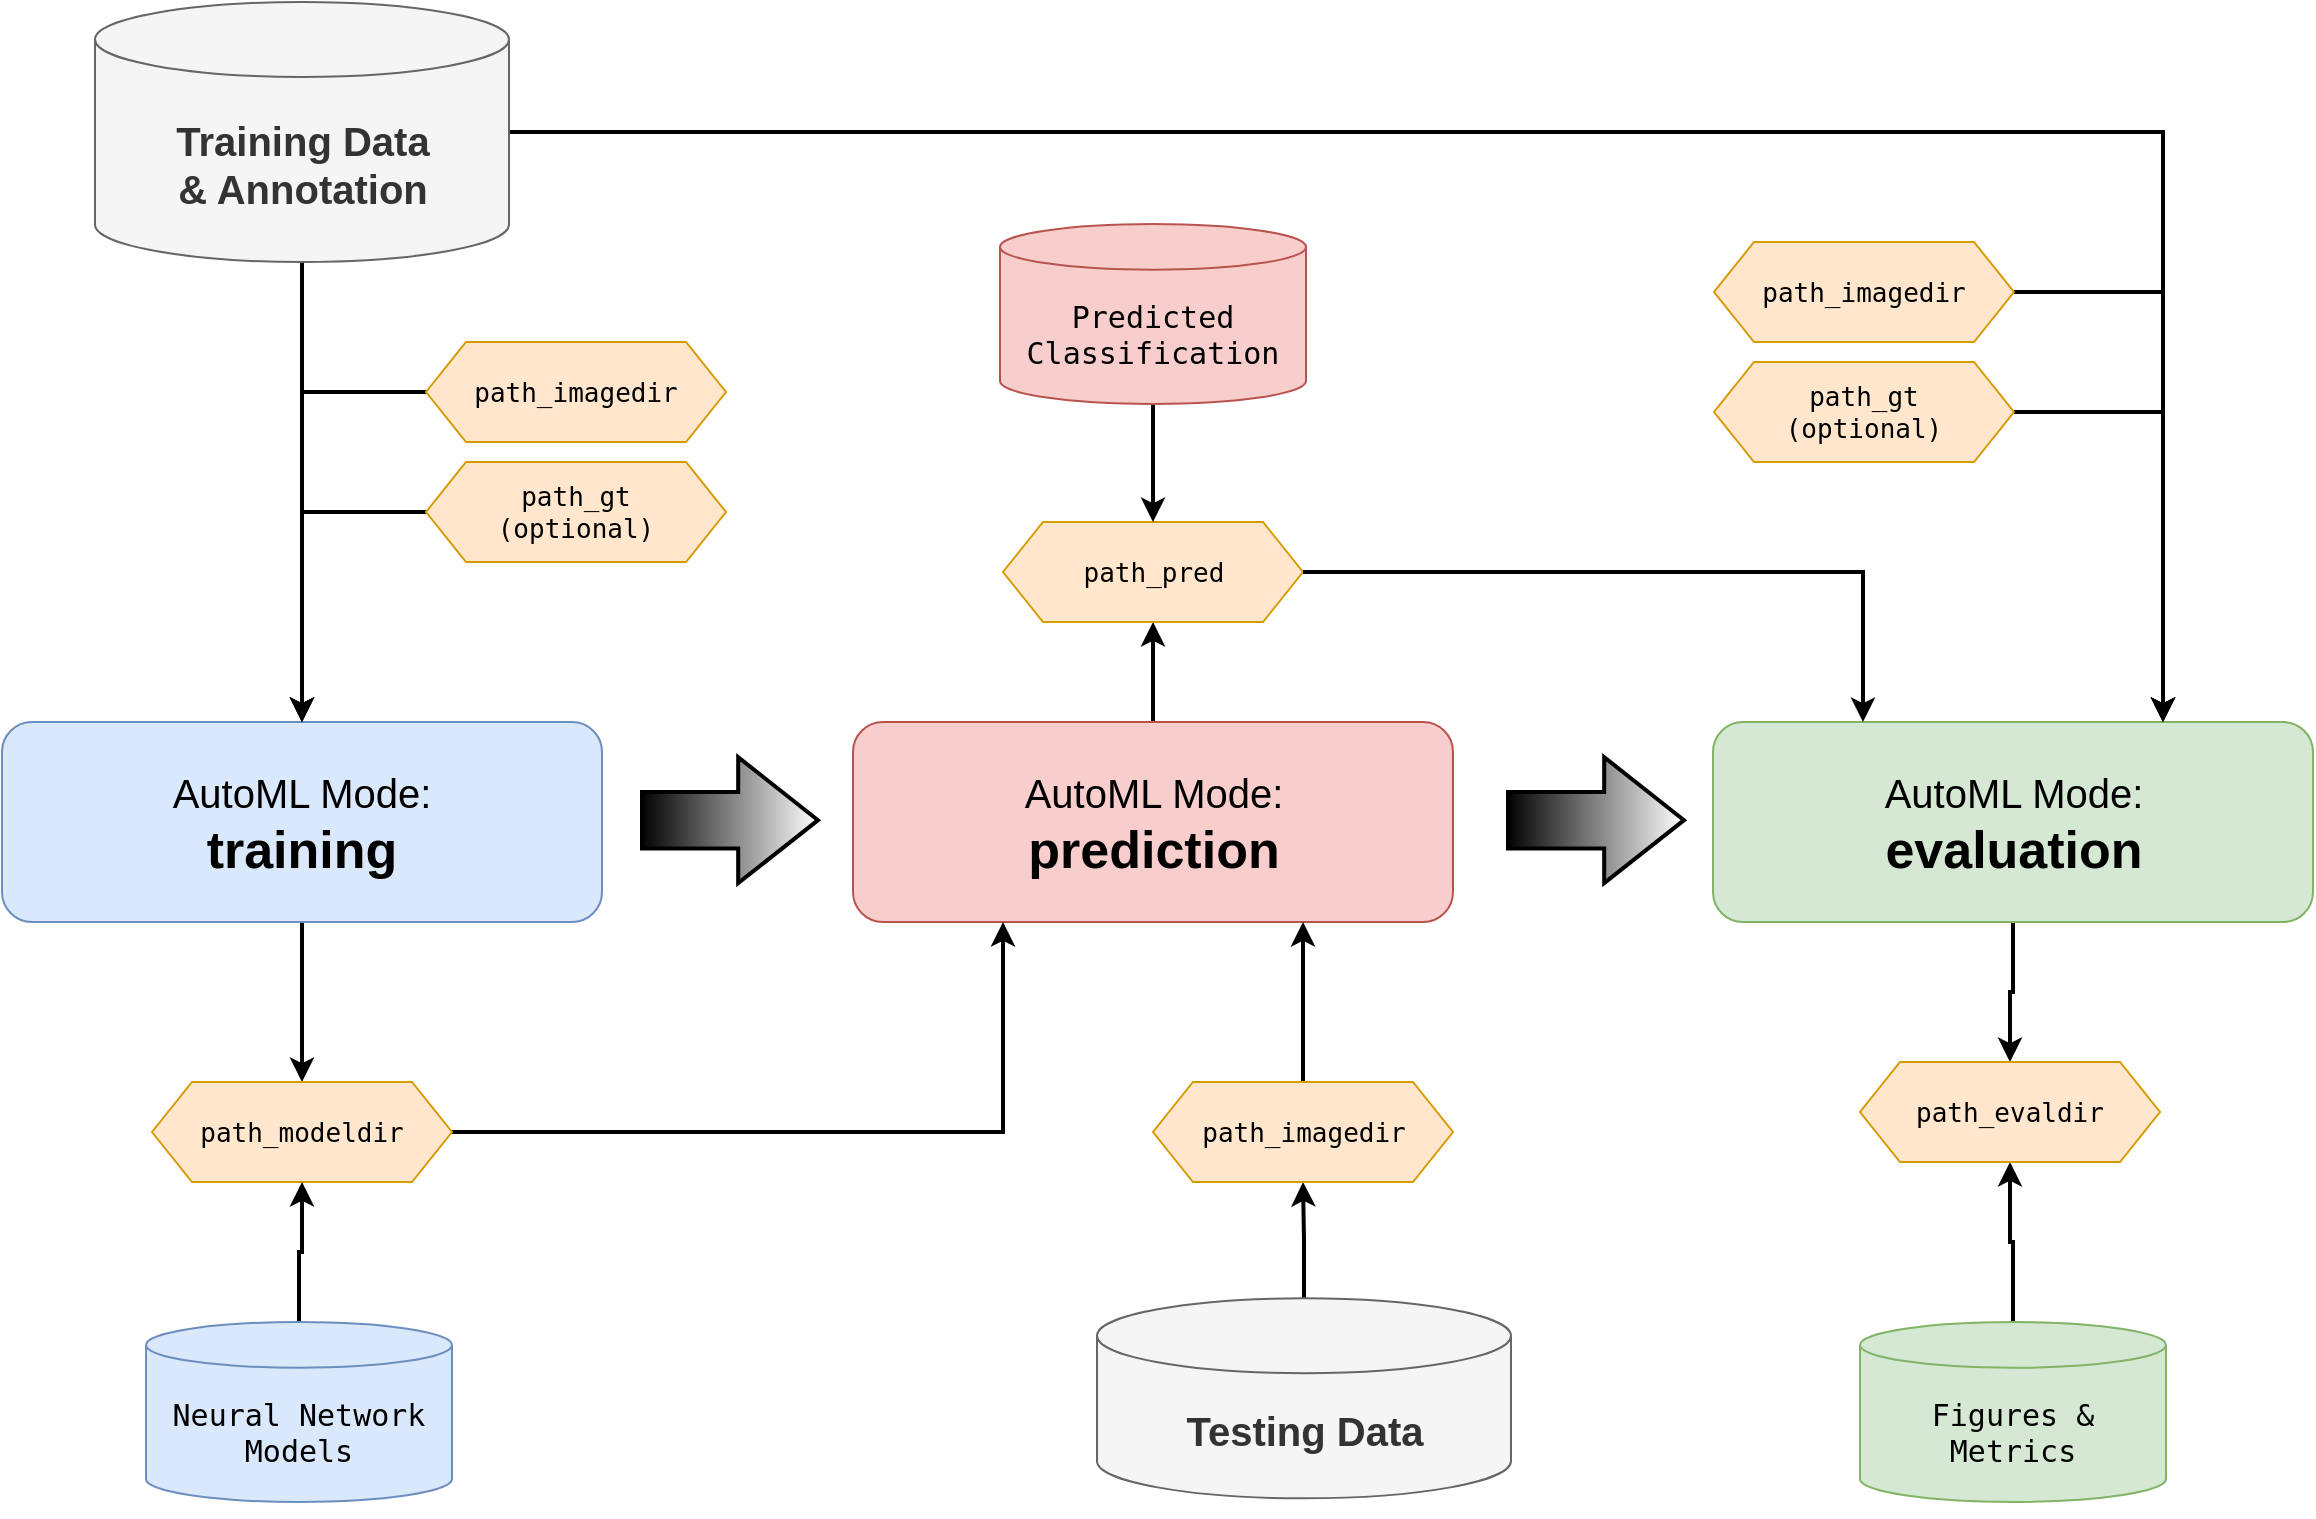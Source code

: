 <mxfile version="19.0.3" type="device"><diagram id="Y3FxYfprjLi3GGuL_y6j" name="Page-1"><mxGraphModel dx="2507" dy="2164" grid="1" gridSize="10" guides="1" tooltips="1" connect="1" arrows="1" fold="1" page="1" pageScale="1" pageWidth="827" pageHeight="1169" math="0" shadow="0"><root><mxCell id="0"/><mxCell id="1" parent="0"/><mxCell id="toCQyGBJaWBm-B0FPM_Q-18" style="edgeStyle=orthogonalEdgeStyle;rounded=0;orthogonalLoop=1;jettySize=auto;html=1;entryX=0.5;entryY=0;entryDx=0;entryDy=0;fontSize=13;strokeWidth=2;" edge="1" parent="1" source="pe6ruL8o526zXLX8FnUG-1" target="toCQyGBJaWBm-B0FPM_Q-14"><mxGeometry relative="1" as="geometry"/></mxCell><mxCell id="pe6ruL8o526zXLX8FnUG-1" value="&lt;div style=&quot;font-size: 20px&quot;&gt;&lt;font style=&quot;font-size: 20px&quot;&gt;&lt;font style=&quot;font-size: 20px&quot;&gt;AutoML Mode:&lt;/font&gt;&lt;/font&gt;&lt;b&gt;&lt;font style=&quot;font-size: 24px&quot;&gt;&lt;br&gt;&lt;/font&gt;&lt;/b&gt;&lt;/div&gt;&lt;div&gt;&lt;font size=&quot;1&quot;&gt;&lt;b&gt;&lt;font style=&quot;font-size: 24px&quot;&gt;&lt;font style=&quot;font-size: 24px&quot;&gt;&lt;font style=&quot;font-size: 26px&quot;&gt;training&lt;/font&gt;&lt;/font&gt;&lt;/font&gt;&lt;/b&gt;&lt;/font&gt;&lt;/div&gt;" style="rounded=1;whiteSpace=wrap;html=1;fillColor=#dae8fc;strokeColor=#6c8ebf;" parent="1" vertex="1"><mxGeometry x="-442" y="230" width="300" height="100" as="geometry"/></mxCell><mxCell id="toCQyGBJaWBm-B0FPM_Q-26" style="edgeStyle=orthogonalEdgeStyle;rounded=0;orthogonalLoop=1;jettySize=auto;html=1;entryX=0.5;entryY=1;entryDx=0;entryDy=0;fontSize=15;strokeWidth=2;" edge="1" parent="1" source="toCQyGBJaWBm-B0FPM_Q-2" target="toCQyGBJaWBm-B0FPM_Q-25"><mxGeometry relative="1" as="geometry"/></mxCell><mxCell id="toCQyGBJaWBm-B0FPM_Q-2" value="&lt;div style=&quot;font-size: 20px&quot;&gt;&lt;font style=&quot;font-size: 20px&quot;&gt;&lt;font style=&quot;font-size: 20px&quot;&gt;AutoML Mode:&lt;/font&gt;&lt;/font&gt;&lt;b&gt;&lt;font style=&quot;font-size: 24px&quot;&gt;&lt;br&gt;&lt;/font&gt;&lt;/b&gt;&lt;/div&gt;&lt;div&gt;&lt;font size=&quot;1&quot;&gt;&lt;b&gt;&lt;font style=&quot;font-size: 24px&quot;&gt;&lt;font style=&quot;font-size: 24px&quot;&gt;&lt;font style=&quot;font-size: 26px&quot;&gt;prediction&lt;/font&gt;&lt;/font&gt;&lt;/font&gt;&lt;/b&gt;&lt;/font&gt;&lt;/div&gt;" style="rounded=1;whiteSpace=wrap;html=1;fillColor=#f8cecc;strokeColor=#b85450;" vertex="1" parent="1"><mxGeometry x="-16.5" y="230" width="300" height="100" as="geometry"/></mxCell><mxCell id="toCQyGBJaWBm-B0FPM_Q-35" style="edgeStyle=orthogonalEdgeStyle;rounded=0;orthogonalLoop=1;jettySize=auto;html=1;entryX=0.5;entryY=0;entryDx=0;entryDy=0;fontSize=15;strokeWidth=2;fillColor=none;gradientColor=#ffffff;gradientDirection=east;" edge="1" parent="1" source="toCQyGBJaWBm-B0FPM_Q-3" target="toCQyGBJaWBm-B0FPM_Q-50"><mxGeometry relative="1" as="geometry"/></mxCell><mxCell id="toCQyGBJaWBm-B0FPM_Q-3" value="&lt;div style=&quot;font-size: 20px&quot;&gt;&lt;font style=&quot;font-size: 20px&quot;&gt;&lt;font style=&quot;font-size: 20px&quot;&gt;AutoML Mode:&lt;/font&gt;&lt;/font&gt;&lt;b&gt;&lt;font style=&quot;font-size: 24px&quot;&gt;&lt;br&gt;&lt;/font&gt;&lt;/b&gt;&lt;/div&gt;&lt;div&gt;&lt;font size=&quot;1&quot;&gt;&lt;b&gt;&lt;font style=&quot;font-size: 24px&quot;&gt;&lt;font style=&quot;font-size: 24px&quot;&gt;&lt;font style=&quot;font-size: 26px&quot;&gt;evaluation&lt;/font&gt;&lt;/font&gt;&lt;/font&gt;&lt;/b&gt;&lt;/font&gt;&lt;/div&gt;" style="rounded=1;whiteSpace=wrap;html=1;fillColor=#d5e8d4;strokeColor=#82b366;" vertex="1" parent="1"><mxGeometry x="413.5" y="230" width="300" height="100" as="geometry"/></mxCell><mxCell id="toCQyGBJaWBm-B0FPM_Q-46" style="edgeStyle=orthogonalEdgeStyle;rounded=0;orthogonalLoop=1;jettySize=auto;html=1;entryX=0.75;entryY=0;entryDx=0;entryDy=0;fontSize=15;strokeWidth=2;fillColor=none;gradientColor=#ffffff;gradientDirection=east;" edge="1" parent="1" source="toCQyGBJaWBm-B0FPM_Q-4" target="toCQyGBJaWBm-B0FPM_Q-3"><mxGeometry relative="1" as="geometry"/></mxCell><mxCell id="toCQyGBJaWBm-B0FPM_Q-53" style="edgeStyle=orthogonalEdgeStyle;rounded=0;orthogonalLoop=1;jettySize=auto;html=1;entryX=0.5;entryY=0;entryDx=0;entryDy=0;fontSize=15;strokeWidth=2;fillColor=none;gradientColor=#ffffff;gradientDirection=east;" edge="1" parent="1" source="toCQyGBJaWBm-B0FPM_Q-4" target="pe6ruL8o526zXLX8FnUG-1"><mxGeometry relative="1" as="geometry"/></mxCell><mxCell id="toCQyGBJaWBm-B0FPM_Q-4" value="&lt;div style=&quot;font-size: 20px;&quot;&gt;&lt;font style=&quot;font-size: 20px;&quot;&gt;&lt;b&gt;&lt;font style=&quot;font-size: 20px;&quot;&gt;Training Data&lt;/font&gt;&lt;/b&gt;&lt;/font&gt;&lt;/div&gt;&lt;div style=&quot;font-size: 20px;&quot;&gt;&lt;font style=&quot;font-size: 20px;&quot;&gt;&lt;b&gt;&lt;font style=&quot;font-size: 20px;&quot;&gt;&amp;amp; Annotation&lt;br&gt;&lt;/font&gt;&lt;/b&gt;&lt;/font&gt;&lt;/div&gt;" style="shape=cylinder3;whiteSpace=wrap;html=1;boundedLbl=1;backgroundOutline=1;size=18.727;fillColor=#f5f5f5;fontColor=#333333;strokeColor=#666666;" vertex="1" parent="1"><mxGeometry x="-395.5" y="-130" width="207" height="130" as="geometry"/></mxCell><mxCell id="toCQyGBJaWBm-B0FPM_Q-8" style="edgeStyle=orthogonalEdgeStyle;rounded=0;orthogonalLoop=1;jettySize=auto;html=1;entryX=0.5;entryY=1;entryDx=0;entryDy=0;fontSize=20;strokeWidth=2;" edge="1" parent="1" source="toCQyGBJaWBm-B0FPM_Q-7" target="toCQyGBJaWBm-B0FPM_Q-23"><mxGeometry relative="1" as="geometry"/></mxCell><mxCell id="toCQyGBJaWBm-B0FPM_Q-7" value="&lt;div style=&quot;font-size: 20px;&quot;&gt;&lt;font style=&quot;font-size: 20px;&quot;&gt;&lt;b&gt;&lt;font style=&quot;font-size: 20px;&quot;&gt;Testing Data&lt;/font&gt;&lt;/b&gt;&lt;/font&gt;&lt;/div&gt;" style="shape=cylinder3;whiteSpace=wrap;html=1;boundedLbl=1;backgroundOutline=1;size=18.727;fillColor=#f5f5f5;fontColor=#333333;strokeColor=#666666;" vertex="1" parent="1"><mxGeometry x="105.5" y="518.18" width="207" height="100" as="geometry"/></mxCell><mxCell id="toCQyGBJaWBm-B0FPM_Q-21" style="edgeStyle=orthogonalEdgeStyle;rounded=0;orthogonalLoop=1;jettySize=auto;html=1;entryX=0.25;entryY=1;entryDx=0;entryDy=0;fontSize=13;strokeWidth=2;" edge="1" parent="1" source="toCQyGBJaWBm-B0FPM_Q-14" target="toCQyGBJaWBm-B0FPM_Q-2"><mxGeometry relative="1" as="geometry"/></mxCell><mxCell id="toCQyGBJaWBm-B0FPM_Q-14" value="&lt;pre id=&quot;__code_1&quot; style=&quot;font-size: 13px;&quot;&gt;&lt;font style=&quot;font-size: 13px;&quot;&gt;&lt;code&gt;path_modeldir&lt;/code&gt;&lt;font style=&quot;font-size: 13px;&quot;&gt;&lt;code&gt;&lt;span class=&quot;n&quot;&gt;&lt;br&gt;&lt;/span&gt;&lt;span class=&quot;o&quot;&gt;&lt;/span&gt;&lt;/code&gt;&lt;/font&gt;&lt;/font&gt;&lt;/pre&gt;" style="shape=hexagon;perimeter=hexagonPerimeter2;whiteSpace=wrap;html=1;fixedSize=1;fontSize=24;fillColor=#ffe6cc;strokeColor=#d79b00;" vertex="1" parent="1"><mxGeometry x="-367" y="410" width="150" height="50" as="geometry"/></mxCell><mxCell id="toCQyGBJaWBm-B0FPM_Q-20" style="edgeStyle=orthogonalEdgeStyle;rounded=0;orthogonalLoop=1;jettySize=auto;html=1;entryX=0.5;entryY=1;entryDx=0;entryDy=0;fontSize=13;strokeWidth=2;" edge="1" parent="1" source="toCQyGBJaWBm-B0FPM_Q-19" target="toCQyGBJaWBm-B0FPM_Q-14"><mxGeometry relative="1" as="geometry"/></mxCell><mxCell id="toCQyGBJaWBm-B0FPM_Q-19" value="&lt;pre id=&quot;__code_1&quot; style=&quot;font-size: 15px;&quot;&gt;&lt;font style=&quot;font-size: 15px;&quot;&gt;&lt;code&gt;Neural Network&lt;br&gt;Models&lt;br&gt;&lt;/code&gt;&lt;font style=&quot;font-size: 15px;&quot;&gt;&lt;code&gt;&lt;span class=&quot;n&quot;&gt;&lt;/span&gt;&lt;span class=&quot;o&quot;&gt;&lt;/span&gt;&lt;/code&gt;&lt;/font&gt;&lt;/font&gt;&lt;/pre&gt;" style="shape=cylinder3;whiteSpace=wrap;html=1;boundedLbl=1;backgroundOutline=1;size=11.455;fontSize=13;fillColor=#dae8fc;strokeColor=#6c8ebf;" vertex="1" parent="1"><mxGeometry x="-370" y="530" width="153" height="90" as="geometry"/></mxCell><mxCell id="toCQyGBJaWBm-B0FPM_Q-22" style="edgeStyle=orthogonalEdgeStyle;rounded=0;orthogonalLoop=1;jettySize=auto;html=1;exitX=0.5;exitY=1;exitDx=0;exitDy=0;exitPerimeter=0;fontSize=13;strokeWidth=2;" edge="1" parent="1" source="toCQyGBJaWBm-B0FPM_Q-7" target="toCQyGBJaWBm-B0FPM_Q-7"><mxGeometry relative="1" as="geometry"/></mxCell><mxCell id="toCQyGBJaWBm-B0FPM_Q-24" style="edgeStyle=orthogonalEdgeStyle;rounded=0;orthogonalLoop=1;jettySize=auto;html=1;entryX=0.75;entryY=1;entryDx=0;entryDy=0;fontSize=13;strokeWidth=2;" edge="1" parent="1" source="toCQyGBJaWBm-B0FPM_Q-23" target="toCQyGBJaWBm-B0FPM_Q-2"><mxGeometry relative="1" as="geometry"/></mxCell><mxCell id="toCQyGBJaWBm-B0FPM_Q-23" value="&lt;pre id=&quot;__code_1&quot; style=&quot;font-size: 13px;&quot;&gt;&lt;font style=&quot;font-size: 13px;&quot;&gt;&lt;code&gt;path_imagedir&lt;/code&gt;&lt;font style=&quot;font-size: 13px;&quot;&gt;&lt;code&gt;&lt;span class=&quot;n&quot;&gt;&lt;br&gt;&lt;/span&gt;&lt;span class=&quot;o&quot;&gt;&lt;/span&gt;&lt;/code&gt;&lt;/font&gt;&lt;/font&gt;&lt;/pre&gt;" style="shape=hexagon;perimeter=hexagonPerimeter2;whiteSpace=wrap;html=1;fixedSize=1;fontSize=24;fillColor=#ffe6cc;strokeColor=#d79b00;" vertex="1" parent="1"><mxGeometry x="133.5" y="410" width="150" height="50" as="geometry"/></mxCell><mxCell id="toCQyGBJaWBm-B0FPM_Q-25" value="&lt;pre id=&quot;__code_1&quot; style=&quot;font-size: 13px;&quot;&gt;&lt;font style=&quot;font-size: 13px;&quot;&gt;&lt;code&gt;path_pred&lt;/code&gt;&lt;font style=&quot;font-size: 13px;&quot;&gt;&lt;code&gt;&lt;span class=&quot;n&quot;&gt;&lt;br&gt;&lt;/span&gt;&lt;span class=&quot;o&quot;&gt;&lt;/span&gt;&lt;/code&gt;&lt;/font&gt;&lt;/font&gt;&lt;/pre&gt;" style="shape=hexagon;perimeter=hexagonPerimeter2;whiteSpace=wrap;html=1;fixedSize=1;fontSize=24;fillColor=#ffe6cc;strokeColor=#d79b00;" vertex="1" parent="1"><mxGeometry x="58.5" y="130" width="150" height="50" as="geometry"/></mxCell><mxCell id="toCQyGBJaWBm-B0FPM_Q-27" value="" style="shape=flexArrow;endArrow=classic;html=1;rounded=0;fontSize=15;strokeWidth=2;endWidth=32.727;endSize=12.636;width=27.273;fillColor=#030303;gradientColor=#ffffff;gradientDirection=east;" edge="1" parent="1"><mxGeometry width="50" height="50" relative="1" as="geometry"><mxPoint x="-123" y="279.09" as="sourcePoint"/><mxPoint x="-33" y="279.09" as="targetPoint"/></mxGeometry></mxCell><mxCell id="toCQyGBJaWBm-B0FPM_Q-28" value="" style="shape=flexArrow;endArrow=classic;html=1;rounded=0;fontSize=15;strokeWidth=2;endWidth=32.727;endSize=12.636;width=27.273;fillColor=#030303;gradientColor=#ffffff;gradientDirection=east;" edge="1" parent="1"><mxGeometry width="50" height="50" relative="1" as="geometry"><mxPoint x="310" y="279.09" as="sourcePoint"/><mxPoint x="400" y="279.09" as="targetPoint"/></mxGeometry></mxCell><mxCell id="toCQyGBJaWBm-B0FPM_Q-33" style="edgeStyle=orthogonalEdgeStyle;rounded=0;orthogonalLoop=1;jettySize=auto;html=1;entryX=0.25;entryY=0;entryDx=0;entryDy=0;fontSize=15;strokeWidth=2;fillColor=none;gradientColor=#ffffff;gradientDirection=east;exitX=1;exitY=0.5;exitDx=0;exitDy=0;" edge="1" parent="1" source="toCQyGBJaWBm-B0FPM_Q-25" target="toCQyGBJaWBm-B0FPM_Q-3"><mxGeometry relative="1" as="geometry"/></mxCell><mxCell id="toCQyGBJaWBm-B0FPM_Q-49" style="edgeStyle=orthogonalEdgeStyle;rounded=0;orthogonalLoop=1;jettySize=auto;html=1;entryX=0.5;entryY=0;entryDx=0;entryDy=0;fontSize=15;strokeWidth=2;fillColor=none;gradientColor=#ffffff;gradientDirection=east;" edge="1" parent="1" source="toCQyGBJaWBm-B0FPM_Q-30" target="toCQyGBJaWBm-B0FPM_Q-25"><mxGeometry relative="1" as="geometry"/></mxCell><mxCell id="toCQyGBJaWBm-B0FPM_Q-30" value="&lt;pre id=&quot;__code_1&quot; style=&quot;font-size: 15px;&quot;&gt;&lt;font style=&quot;font-size: 15px;&quot;&gt;&lt;code&gt;Predicted&lt;br&gt;Classification&lt;br&gt;&lt;/code&gt;&lt;font style=&quot;font-size: 15px;&quot;&gt;&lt;code&gt;&lt;span class=&quot;n&quot;&gt;&lt;/span&gt;&lt;span class=&quot;o&quot;&gt;&lt;/span&gt;&lt;/code&gt;&lt;/font&gt;&lt;/font&gt;&lt;/pre&gt;" style="shape=cylinder3;whiteSpace=wrap;html=1;boundedLbl=1;backgroundOutline=1;size=11.455;fontSize=13;fillColor=#f8cecc;strokeColor=#b85450;" vertex="1" parent="1"><mxGeometry x="57" y="-19" width="153" height="90" as="geometry"/></mxCell><mxCell id="toCQyGBJaWBm-B0FPM_Q-51" style="edgeStyle=orthogonalEdgeStyle;rounded=0;orthogonalLoop=1;jettySize=auto;html=1;entryX=0.5;entryY=1;entryDx=0;entryDy=0;fontSize=15;strokeWidth=2;fillColor=none;gradientColor=#ffffff;gradientDirection=east;" edge="1" parent="1" source="toCQyGBJaWBm-B0FPM_Q-34" target="toCQyGBJaWBm-B0FPM_Q-50"><mxGeometry relative="1" as="geometry"/></mxCell><mxCell id="toCQyGBJaWBm-B0FPM_Q-34" value="&lt;pre id=&quot;__code_1&quot; style=&quot;font-size: 15px;&quot;&gt;&lt;font style=&quot;font-size: 15px;&quot;&gt;&lt;code&gt;Figures &amp;amp;&lt;br&gt;Metrics&lt;br&gt;&lt;/code&gt;&lt;font style=&quot;font-size: 15px;&quot;&gt;&lt;code&gt;&lt;span class=&quot;n&quot;&gt;&lt;/span&gt;&lt;span class=&quot;o&quot;&gt;&lt;/span&gt;&lt;/code&gt;&lt;/font&gt;&lt;/font&gt;&lt;/pre&gt;" style="shape=cylinder3;whiteSpace=wrap;html=1;boundedLbl=1;backgroundOutline=1;size=11.455;fontSize=13;fillColor=#d5e8d4;strokeColor=#82b366;" vertex="1" parent="1"><mxGeometry x="487" y="530" width="153" height="90" as="geometry"/></mxCell><mxCell id="toCQyGBJaWBm-B0FPM_Q-47" style="edgeStyle=orthogonalEdgeStyle;rounded=0;orthogonalLoop=1;jettySize=auto;html=1;entryX=0.75;entryY=0;entryDx=0;entryDy=0;fontSize=15;strokeWidth=2;fillColor=none;gradientColor=#ffffff;gradientDirection=east;" edge="1" parent="1" source="toCQyGBJaWBm-B0FPM_Q-41" target="toCQyGBJaWBm-B0FPM_Q-3"><mxGeometry relative="1" as="geometry"><Array as="points"><mxPoint x="638" y="15"/></Array></mxGeometry></mxCell><mxCell id="toCQyGBJaWBm-B0FPM_Q-41" value="&lt;pre id=&quot;__code_1&quot; style=&quot;font-size: 13px;&quot;&gt;&lt;font style=&quot;font-size: 13px;&quot;&gt;&lt;code&gt;path_imagedir&lt;/code&gt;&lt;font style=&quot;font-size: 13px;&quot;&gt;&lt;code&gt;&lt;span class=&quot;n&quot;&gt;&lt;br&gt;&lt;/span&gt;&lt;span class=&quot;o&quot;&gt;&lt;/span&gt;&lt;/code&gt;&lt;/font&gt;&lt;/font&gt;&lt;/pre&gt;" style="shape=hexagon;perimeter=hexagonPerimeter2;whiteSpace=wrap;html=1;fixedSize=1;fontSize=24;fillColor=#ffe6cc;strokeColor=#d79b00;" vertex="1" parent="1"><mxGeometry x="414" y="-10" width="150" height="50" as="geometry"/></mxCell><mxCell id="toCQyGBJaWBm-B0FPM_Q-48" style="edgeStyle=orthogonalEdgeStyle;rounded=0;orthogonalLoop=1;jettySize=auto;html=1;entryX=0.75;entryY=0;entryDx=0;entryDy=0;fontSize=15;strokeWidth=2;fillColor=none;gradientColor=#ffffff;gradientDirection=east;exitX=1;exitY=0.5;exitDx=0;exitDy=0;" edge="1" parent="1" source="toCQyGBJaWBm-B0FPM_Q-42" target="toCQyGBJaWBm-B0FPM_Q-3"><mxGeometry relative="1" as="geometry"/></mxCell><mxCell id="toCQyGBJaWBm-B0FPM_Q-42" value="&lt;pre id=&quot;__code_1&quot; style=&quot;font-size: 13px;&quot;&gt;&lt;font style=&quot;font-size: 13px;&quot;&gt;&lt;code&gt;path_gt&lt;br&gt;(optional)&lt;br&gt;&lt;/code&gt;&lt;font style=&quot;font-size: 13px;&quot;&gt;&lt;code&gt;&lt;span class=&quot;n&quot;&gt;&lt;/span&gt;&lt;span class=&quot;o&quot;&gt;&lt;/span&gt;&lt;/code&gt;&lt;/font&gt;&lt;/font&gt;&lt;/pre&gt;" style="shape=hexagon;perimeter=hexagonPerimeter2;whiteSpace=wrap;html=1;fixedSize=1;fontSize=24;fillColor=#ffe6cc;strokeColor=#d79b00;" vertex="1" parent="1"><mxGeometry x="414" y="50" width="150" height="50" as="geometry"/></mxCell><mxCell id="toCQyGBJaWBm-B0FPM_Q-50" value="&lt;pre id=&quot;__code_1&quot; style=&quot;font-size: 13px;&quot;&gt;&lt;font style=&quot;font-size: 13px;&quot;&gt;&lt;code&gt;path_evaldir&lt;br&gt;&lt;/code&gt;&lt;font style=&quot;font-size: 13px;&quot;&gt;&lt;code&gt;&lt;span class=&quot;n&quot;&gt;&lt;/span&gt;&lt;span class=&quot;o&quot;&gt;&lt;/span&gt;&lt;/code&gt;&lt;/font&gt;&lt;/font&gt;&lt;/pre&gt;" style="shape=hexagon;perimeter=hexagonPerimeter2;whiteSpace=wrap;html=1;fixedSize=1;fontSize=24;fillColor=#ffe6cc;strokeColor=#d79b00;" vertex="1" parent="1"><mxGeometry x="487" y="400" width="150" height="50" as="geometry"/></mxCell><mxCell id="toCQyGBJaWBm-B0FPM_Q-56" style="edgeStyle=orthogonalEdgeStyle;rounded=0;orthogonalLoop=1;jettySize=auto;html=1;entryX=0.5;entryY=0;entryDx=0;entryDy=0;fontSize=15;strokeWidth=2;fillColor=none;gradientColor=#ffffff;gradientDirection=east;exitX=0;exitY=0.5;exitDx=0;exitDy=0;" edge="1" parent="1" source="toCQyGBJaWBm-B0FPM_Q-54" target="pe6ruL8o526zXLX8FnUG-1"><mxGeometry relative="1" as="geometry"/></mxCell><mxCell id="toCQyGBJaWBm-B0FPM_Q-54" value="&lt;pre id=&quot;__code_1&quot; style=&quot;font-size: 13px;&quot;&gt;&lt;font style=&quot;font-size: 13px;&quot;&gt;&lt;code&gt;path_imagedir&lt;/code&gt;&lt;font style=&quot;font-size: 13px;&quot;&gt;&lt;code&gt;&lt;span class=&quot;n&quot;&gt;&lt;br&gt;&lt;/span&gt;&lt;span class=&quot;o&quot;&gt;&lt;/span&gt;&lt;/code&gt;&lt;/font&gt;&lt;/font&gt;&lt;/pre&gt;" style="shape=hexagon;perimeter=hexagonPerimeter2;whiteSpace=wrap;html=1;fixedSize=1;fontSize=24;fillColor=#ffe6cc;strokeColor=#d79b00;" vertex="1" parent="1"><mxGeometry x="-230" y="40" width="150" height="50" as="geometry"/></mxCell><mxCell id="toCQyGBJaWBm-B0FPM_Q-57" style="edgeStyle=orthogonalEdgeStyle;rounded=0;orthogonalLoop=1;jettySize=auto;html=1;entryX=0.5;entryY=0;entryDx=0;entryDy=0;fontSize=15;strokeWidth=2;fillColor=none;gradientColor=#ffffff;gradientDirection=east;exitX=0;exitY=0.5;exitDx=0;exitDy=0;" edge="1" parent="1" source="toCQyGBJaWBm-B0FPM_Q-55" target="pe6ruL8o526zXLX8FnUG-1"><mxGeometry relative="1" as="geometry"/></mxCell><mxCell id="toCQyGBJaWBm-B0FPM_Q-55" value="&lt;pre id=&quot;__code_1&quot; style=&quot;font-size: 13px;&quot;&gt;&lt;font style=&quot;font-size: 13px;&quot;&gt;&lt;code&gt;path_gt&lt;br&gt;(optional)&lt;br&gt;&lt;/code&gt;&lt;font style=&quot;font-size: 13px;&quot;&gt;&lt;code&gt;&lt;span class=&quot;n&quot;&gt;&lt;/span&gt;&lt;span class=&quot;o&quot;&gt;&lt;/span&gt;&lt;/code&gt;&lt;/font&gt;&lt;/font&gt;&lt;/pre&gt;" style="shape=hexagon;perimeter=hexagonPerimeter2;whiteSpace=wrap;html=1;fixedSize=1;fontSize=24;fillColor=#ffe6cc;strokeColor=#d79b00;" vertex="1" parent="1"><mxGeometry x="-230" y="100" width="150" height="50" as="geometry"/></mxCell></root></mxGraphModel></diagram></mxfile>